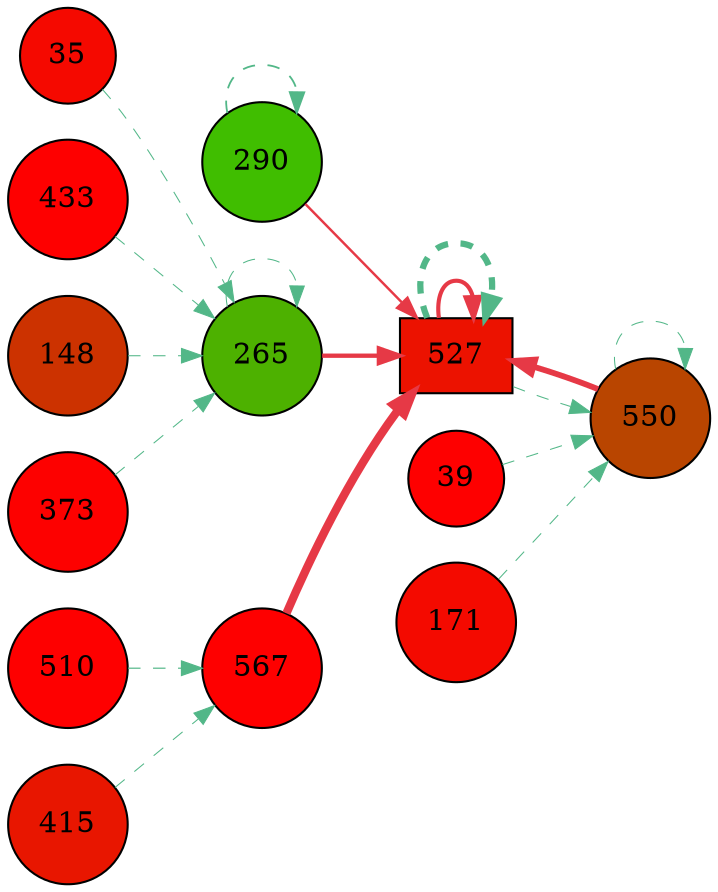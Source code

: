 digraph G{
rankdir=LR;
290 [style=filled, shape=circle, fillcolor="#40be00", label="290"];
35 [style=filled, shape=circle, fillcolor="#f50900", label="35"];
550 [style=filled, shape=circle, fillcolor="#b94500", label="550"];
39 [style=filled, shape=circle, fillcolor="#fe0000", label="39"];
265 [style=filled, shape=circle, fillcolor="#4db100", label="265"];
171 [style=filled, shape=circle, fillcolor="#f40a00", label="171"];
527 [style=filled, shape=box, fillcolor="#ec1200", label="527"];
433 [style=filled, shape=circle, fillcolor="#fe0000", label="433"];
148 [style=filled, shape=circle, fillcolor="#cc3200", label="148"];
373 [style=filled, shape=circle, fillcolor="#fd0100", label="373"];
567 [style=filled, shape=circle, fillcolor="#fe0000", label="567"];
510 [style=filled, shape=circle, fillcolor="#fe0000", label="510"];
415 [style=filled, shape=circle, fillcolor="#e81600", label="415"];
567 -> 527 [color="#e63946",penwidth=4.00];
550 -> 527 [color="#e63946",penwidth=2.80];
265 -> 527 [color="#e63946",penwidth=2.08];
527 -> 527 [color="#e63946",penwidth=1.99];
290 -> 527 [color="#e63946",penwidth=1.18];
290 -> 290 [color="#52b788",style=dashed,penwidth=0.87];
550 -> 550 [color="#52b788",style=dashed,penwidth=0.50];
171 -> 550 [color="#52b788",style=dashed,penwidth=0.50];
39 -> 550 [color="#52b788",style=dashed,penwidth=0.50];
527 -> 550 [color="#52b788",style=dashed,penwidth=0.50];
433 -> 265 [color="#52b788",style=dashed,penwidth=0.50];
265 -> 265 [color="#52b788",style=dashed,penwidth=0.50];
35 -> 265 [color="#52b788",style=dashed,penwidth=0.50];
373 -> 265 [color="#52b788",style=dashed,penwidth=0.50];
148 -> 265 [color="#52b788",style=dashed,penwidth=0.50];
527 -> 527 [color="#52b788",style=dashed,penwidth=3.00];
510 -> 567 [color="#52b788",style=dashed,penwidth=0.58];
415 -> 567 [color="#52b788",style=dashed,penwidth=0.50];
}